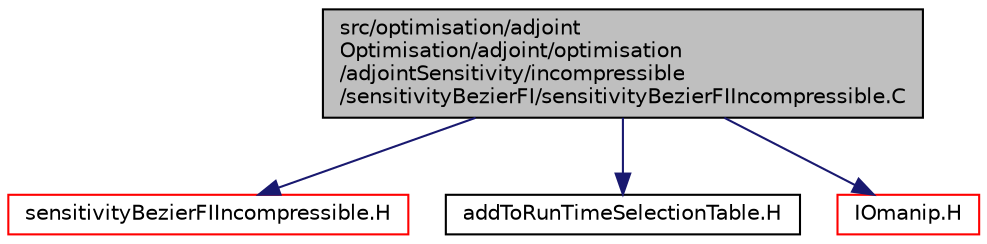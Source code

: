 digraph "src/optimisation/adjointOptimisation/adjoint/optimisation/adjointSensitivity/incompressible/sensitivityBezierFI/sensitivityBezierFIIncompressible.C"
{
  bgcolor="transparent";
  edge [fontname="Helvetica",fontsize="10",labelfontname="Helvetica",labelfontsize="10"];
  node [fontname="Helvetica",fontsize="10",shape=record];
  Node1 [label="src/optimisation/adjoint\lOptimisation/adjoint/optimisation\l/adjointSensitivity/incompressible\l/sensitivityBezierFI/sensitivityBezierFIIncompressible.C",height=0.2,width=0.4,color="black", fillcolor="grey75", style="filled" fontcolor="black"];
  Node1 -> Node2 [color="midnightblue",fontsize="10",style="solid",fontname="Helvetica"];
  Node2 [label="sensitivityBezierFIIncompressible.H",height=0.2,width=0.4,color="red",URL="$sensitivityBezierFIIncompressible_8H.html"];
  Node1 -> Node3 [color="midnightblue",fontsize="10",style="solid",fontname="Helvetica"];
  Node3 [label="addToRunTimeSelectionTable.H",height=0.2,width=0.4,color="black",URL="$addToRunTimeSelectionTable_8H.html",tooltip="Macros for easy insertion into run-time selection tables. "];
  Node1 -> Node4 [color="midnightblue",fontsize="10",style="solid",fontname="Helvetica"];
  Node4 [label="IOmanip.H",height=0.2,width=0.4,color="red",URL="$IOmanip_8H.html",tooltip="Istream and Ostream manipulators taking arguments. "];
}
